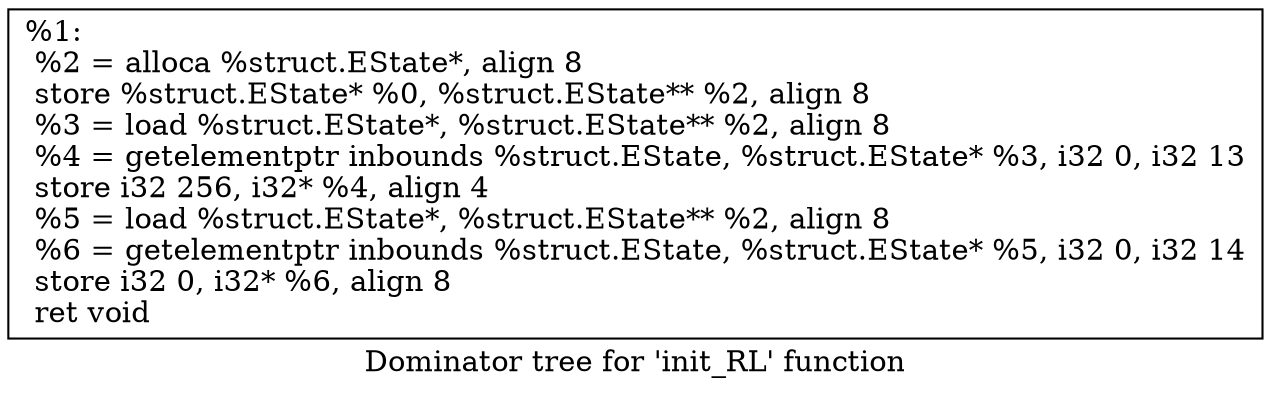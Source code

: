 digraph "Dominator tree for 'init_RL' function" {
	label="Dominator tree for 'init_RL' function";

	Node0xda8f40 [shape=record,label="{%1:\l  %2 = alloca %struct.EState*, align 8\l  store %struct.EState* %0, %struct.EState** %2, align 8\l  %3 = load %struct.EState*, %struct.EState** %2, align 8\l  %4 = getelementptr inbounds %struct.EState, %struct.EState* %3, i32 0, i32 13\l  store i32 256, i32* %4, align 4\l  %5 = load %struct.EState*, %struct.EState** %2, align 8\l  %6 = getelementptr inbounds %struct.EState, %struct.EState* %5, i32 0, i32 14\l  store i32 0, i32* %6, align 8\l  ret void\l}"];
}
